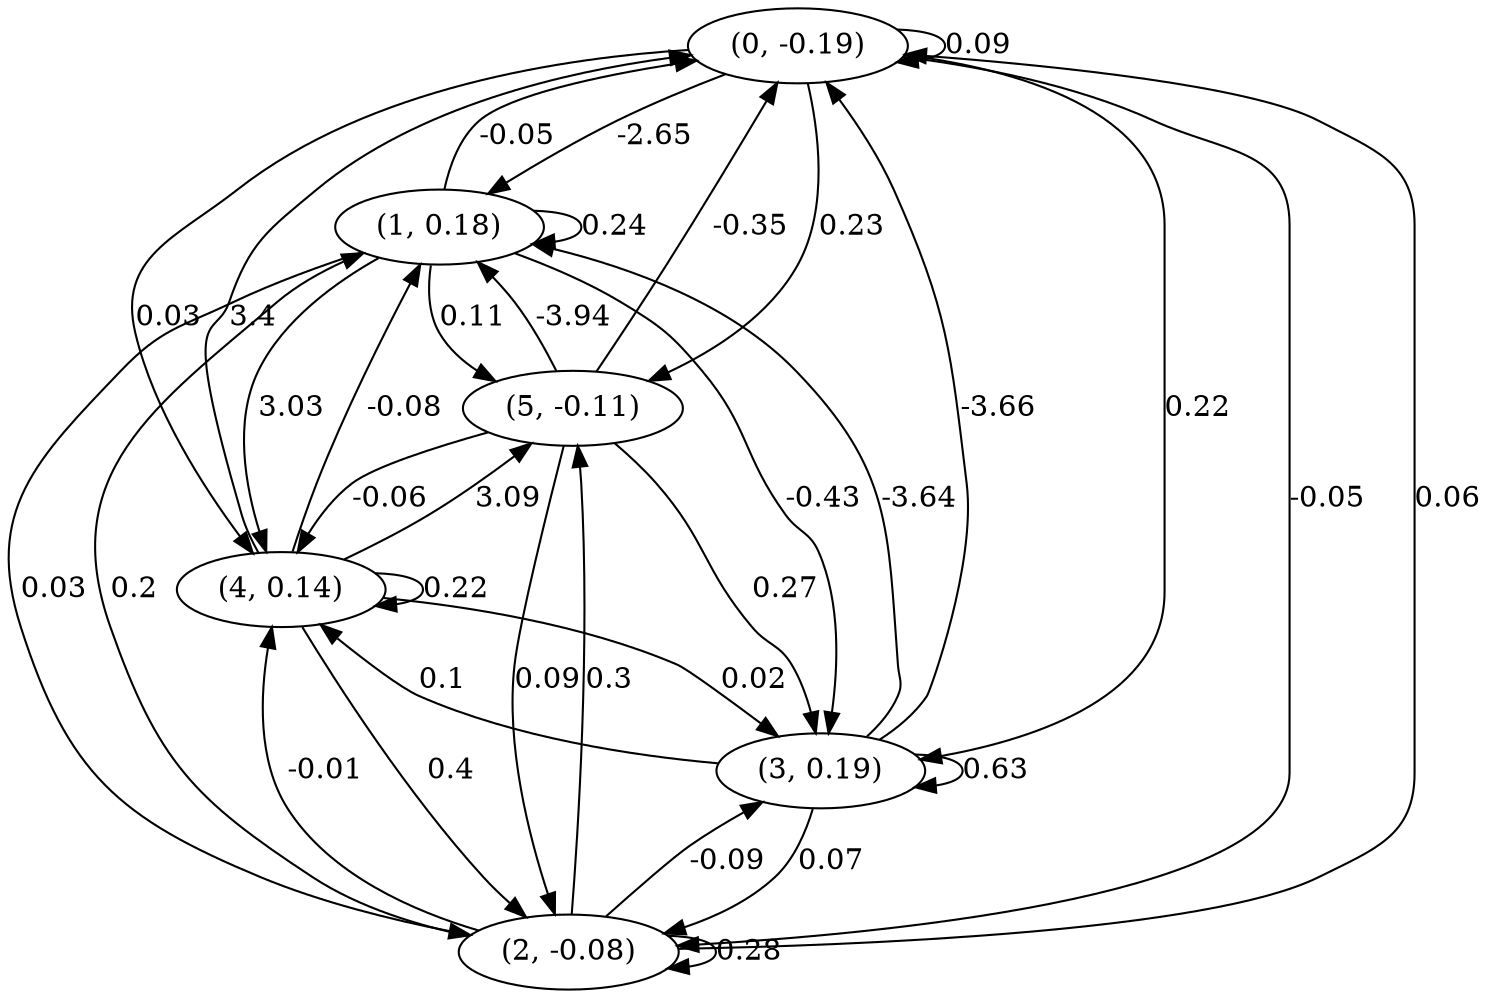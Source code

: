digraph {
    0 [ label = "(0, -0.19)" ]
    1 [ label = "(1, 0.18)" ]
    2 [ label = "(2, -0.08)" ]
    3 [ label = "(3, 0.19)" ]
    4 [ label = "(4, 0.14)" ]
    5 [ label = "(5, -0.11)" ]
    0 -> 0 [ label = "0.09" ]
    1 -> 1 [ label = "0.24" ]
    2 -> 2 [ label = "0.28" ]
    3 -> 3 [ label = "0.63" ]
    4 -> 4 [ label = "0.22" ]
    1 -> 0 [ label = "-0.05" ]
    2 -> 0 [ label = "0.06" ]
    3 -> 0 [ label = "-3.66" ]
    4 -> 0 [ label = "3.4" ]
    5 -> 0 [ label = "-0.35" ]
    0 -> 1 [ label = "-2.65" ]
    2 -> 1 [ label = "0.2" ]
    3 -> 1 [ label = "-3.64" ]
    4 -> 1 [ label = "-0.08" ]
    5 -> 1 [ label = "-3.94" ]
    0 -> 2 [ label = "-0.05" ]
    1 -> 2 [ label = "0.03" ]
    3 -> 2 [ label = "0.07" ]
    4 -> 2 [ label = "0.4" ]
    5 -> 2 [ label = "0.09" ]
    0 -> 3 [ label = "0.22" ]
    1 -> 3 [ label = "-0.43" ]
    2 -> 3 [ label = "-0.09" ]
    4 -> 3 [ label = "0.02" ]
    5 -> 3 [ label = "0.27" ]
    0 -> 4 [ label = "0.03" ]
    1 -> 4 [ label = "3.03" ]
    2 -> 4 [ label = "-0.01" ]
    3 -> 4 [ label = "0.1" ]
    5 -> 4 [ label = "-0.06" ]
    0 -> 5 [ label = "0.23" ]
    1 -> 5 [ label = "0.11" ]
    2 -> 5 [ label = "0.3" ]
    4 -> 5 [ label = "3.09" ]
}

